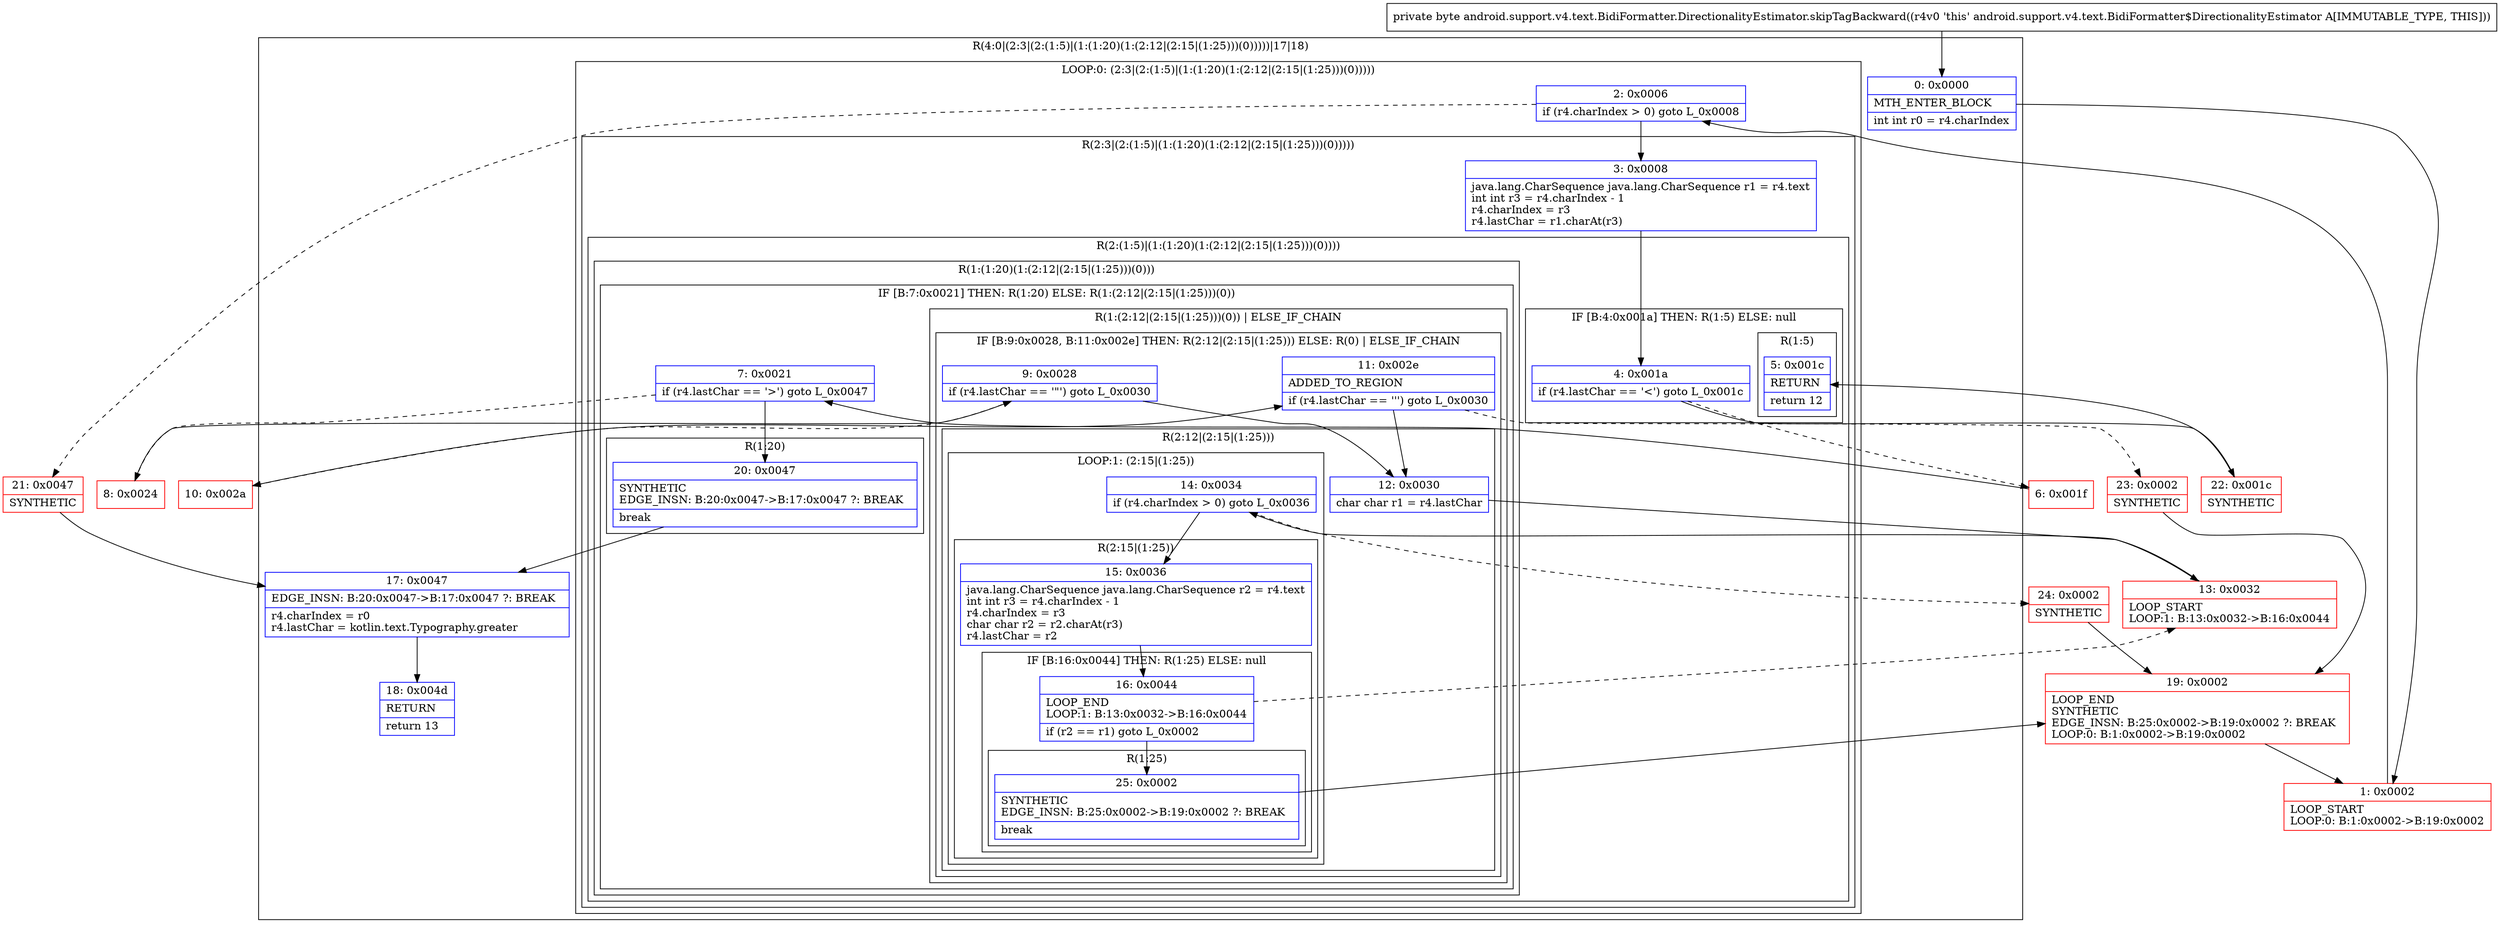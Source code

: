 digraph "CFG forandroid.support.v4.text.BidiFormatter.DirectionalityEstimator.skipTagBackward()B" {
subgraph cluster_Region_1468157726 {
label = "R(4:0|(2:3|(2:(1:5)|(1:(1:20)(1:(2:12|(2:15|(1:25)))(0)))))|17|18)";
node [shape=record,color=blue];
Node_0 [shape=record,label="{0\:\ 0x0000|MTH_ENTER_BLOCK\l|int int r0 = r4.charIndex\l}"];
subgraph cluster_LoopRegion_2052682548 {
label = "LOOP:0: (2:3|(2:(1:5)|(1:(1:20)(1:(2:12|(2:15|(1:25)))(0)))))";
node [shape=record,color=blue];
Node_2 [shape=record,label="{2\:\ 0x0006|if (r4.charIndex \> 0) goto L_0x0008\l}"];
subgraph cluster_Region_592806815 {
label = "R(2:3|(2:(1:5)|(1:(1:20)(1:(2:12|(2:15|(1:25)))(0)))))";
node [shape=record,color=blue];
Node_3 [shape=record,label="{3\:\ 0x0008|java.lang.CharSequence java.lang.CharSequence r1 = r4.text\lint int r3 = r4.charIndex \- 1\lr4.charIndex = r3\lr4.lastChar = r1.charAt(r3)\l}"];
subgraph cluster_Region_1589874941 {
label = "R(2:(1:5)|(1:(1:20)(1:(2:12|(2:15|(1:25)))(0))))";
node [shape=record,color=blue];
subgraph cluster_IfRegion_1818479620 {
label = "IF [B:4:0x001a] THEN: R(1:5) ELSE: null";
node [shape=record,color=blue];
Node_4 [shape=record,label="{4\:\ 0x001a|if (r4.lastChar == '\<') goto L_0x001c\l}"];
subgraph cluster_Region_2068943864 {
label = "R(1:5)";
node [shape=record,color=blue];
Node_5 [shape=record,label="{5\:\ 0x001c|RETURN\l|return 12\l}"];
}
}
subgraph cluster_Region_1252036469 {
label = "R(1:(1:20)(1:(2:12|(2:15|(1:25)))(0)))";
node [shape=record,color=blue];
subgraph cluster_IfRegion_145144484 {
label = "IF [B:7:0x0021] THEN: R(1:20) ELSE: R(1:(2:12|(2:15|(1:25)))(0))";
node [shape=record,color=blue];
Node_7 [shape=record,label="{7\:\ 0x0021|if (r4.lastChar == '\>') goto L_0x0047\l}"];
subgraph cluster_Region_2060932184 {
label = "R(1:20)";
node [shape=record,color=blue];
Node_20 [shape=record,label="{20\:\ 0x0047|SYNTHETIC\lEDGE_INSN: B:20:0x0047\-\>B:17:0x0047 ?: BREAK  \l|break\l}"];
}
subgraph cluster_Region_233752233 {
label = "R(1:(2:12|(2:15|(1:25)))(0)) | ELSE_IF_CHAIN\l";
node [shape=record,color=blue];
subgraph cluster_IfRegion_1132145478 {
label = "IF [B:9:0x0028, B:11:0x002e] THEN: R(2:12|(2:15|(1:25))) ELSE: R(0) | ELSE_IF_CHAIN\l";
node [shape=record,color=blue];
Node_9 [shape=record,label="{9\:\ 0x0028|if (r4.lastChar == '\"') goto L_0x0030\l}"];
Node_11 [shape=record,label="{11\:\ 0x002e|ADDED_TO_REGION\l|if (r4.lastChar == ''') goto L_0x0030\l}"];
subgraph cluster_Region_331332766 {
label = "R(2:12|(2:15|(1:25)))";
node [shape=record,color=blue];
Node_12 [shape=record,label="{12\:\ 0x0030|char char r1 = r4.lastChar\l}"];
subgraph cluster_LoopRegion_2117458455 {
label = "LOOP:1: (2:15|(1:25))";
node [shape=record,color=blue];
Node_14 [shape=record,label="{14\:\ 0x0034|if (r4.charIndex \> 0) goto L_0x0036\l}"];
subgraph cluster_Region_980714732 {
label = "R(2:15|(1:25))";
node [shape=record,color=blue];
Node_15 [shape=record,label="{15\:\ 0x0036|java.lang.CharSequence java.lang.CharSequence r2 = r4.text\lint int r3 = r4.charIndex \- 1\lr4.charIndex = r3\lchar char r2 = r2.charAt(r3)\lr4.lastChar = r2\l}"];
subgraph cluster_IfRegion_2135674532 {
label = "IF [B:16:0x0044] THEN: R(1:25) ELSE: null";
node [shape=record,color=blue];
Node_16 [shape=record,label="{16\:\ 0x0044|LOOP_END\lLOOP:1: B:13:0x0032\-\>B:16:0x0044\l|if (r2 == r1) goto L_0x0002\l}"];
subgraph cluster_Region_1048585245 {
label = "R(1:25)";
node [shape=record,color=blue];
Node_25 [shape=record,label="{25\:\ 0x0002|SYNTHETIC\lEDGE_INSN: B:25:0x0002\-\>B:19:0x0002 ?: BREAK  \l|break\l}"];
}
}
}
}
}
subgraph cluster_Region_1168144106 {
label = "R(0)";
node [shape=record,color=blue];
}
}
}
}
}
}
}
}
Node_17 [shape=record,label="{17\:\ 0x0047|EDGE_INSN: B:20:0x0047\-\>B:17:0x0047 ?: BREAK  \l|r4.charIndex = r0\lr4.lastChar = kotlin.text.Typography.greater\l}"];
Node_18 [shape=record,label="{18\:\ 0x004d|RETURN\l|return 13\l}"];
}
Node_1 [shape=record,color=red,label="{1\:\ 0x0002|LOOP_START\lLOOP:0: B:1:0x0002\-\>B:19:0x0002\l}"];
Node_6 [shape=record,color=red,label="{6\:\ 0x001f}"];
Node_8 [shape=record,color=red,label="{8\:\ 0x0024}"];
Node_10 [shape=record,color=red,label="{10\:\ 0x002a}"];
Node_13 [shape=record,color=red,label="{13\:\ 0x0032|LOOP_START\lLOOP:1: B:13:0x0032\-\>B:16:0x0044\l}"];
Node_19 [shape=record,color=red,label="{19\:\ 0x0002|LOOP_END\lSYNTHETIC\lEDGE_INSN: B:25:0x0002\-\>B:19:0x0002 ?: BREAK  \lLOOP:0: B:1:0x0002\-\>B:19:0x0002\l}"];
Node_21 [shape=record,color=red,label="{21\:\ 0x0047|SYNTHETIC\l}"];
Node_22 [shape=record,color=red,label="{22\:\ 0x001c|SYNTHETIC\l}"];
Node_23 [shape=record,color=red,label="{23\:\ 0x0002|SYNTHETIC\l}"];
Node_24 [shape=record,color=red,label="{24\:\ 0x0002|SYNTHETIC\l}"];
MethodNode[shape=record,label="{private byte android.support.v4.text.BidiFormatter.DirectionalityEstimator.skipTagBackward((r4v0 'this' android.support.v4.text.BidiFormatter$DirectionalityEstimator A[IMMUTABLE_TYPE, THIS])) }"];
MethodNode -> Node_0;
Node_0 -> Node_1;
Node_2 -> Node_3;
Node_2 -> Node_21[style=dashed];
Node_3 -> Node_4;
Node_4 -> Node_6[style=dashed];
Node_4 -> Node_22;
Node_7 -> Node_8[style=dashed];
Node_7 -> Node_20;
Node_20 -> Node_17;
Node_9 -> Node_10[style=dashed];
Node_9 -> Node_12;
Node_11 -> Node_12;
Node_11 -> Node_23[style=dashed];
Node_12 -> Node_13;
Node_14 -> Node_15;
Node_14 -> Node_24[style=dashed];
Node_15 -> Node_16;
Node_16 -> Node_13[style=dashed];
Node_16 -> Node_25;
Node_25 -> Node_19;
Node_17 -> Node_18;
Node_1 -> Node_2;
Node_6 -> Node_7;
Node_8 -> Node_9;
Node_10 -> Node_11;
Node_13 -> Node_14;
Node_19 -> Node_1;
Node_21 -> Node_17;
Node_22 -> Node_5;
Node_23 -> Node_19;
Node_24 -> Node_19;
}

